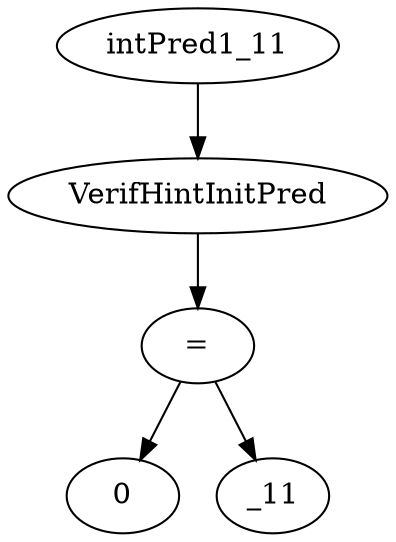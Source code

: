 digraph dag {
0 [label="intPred1_11"];
1 [label="VerifHintInitPred"];
2 [label="="];
3 [label="0"];
4 [label="_11"];
"0" -> "1"[label=""]
"1" -> "2"[label=""]
"2" -> "4"[label=""]
"2" -> "3"[label=""]
}

